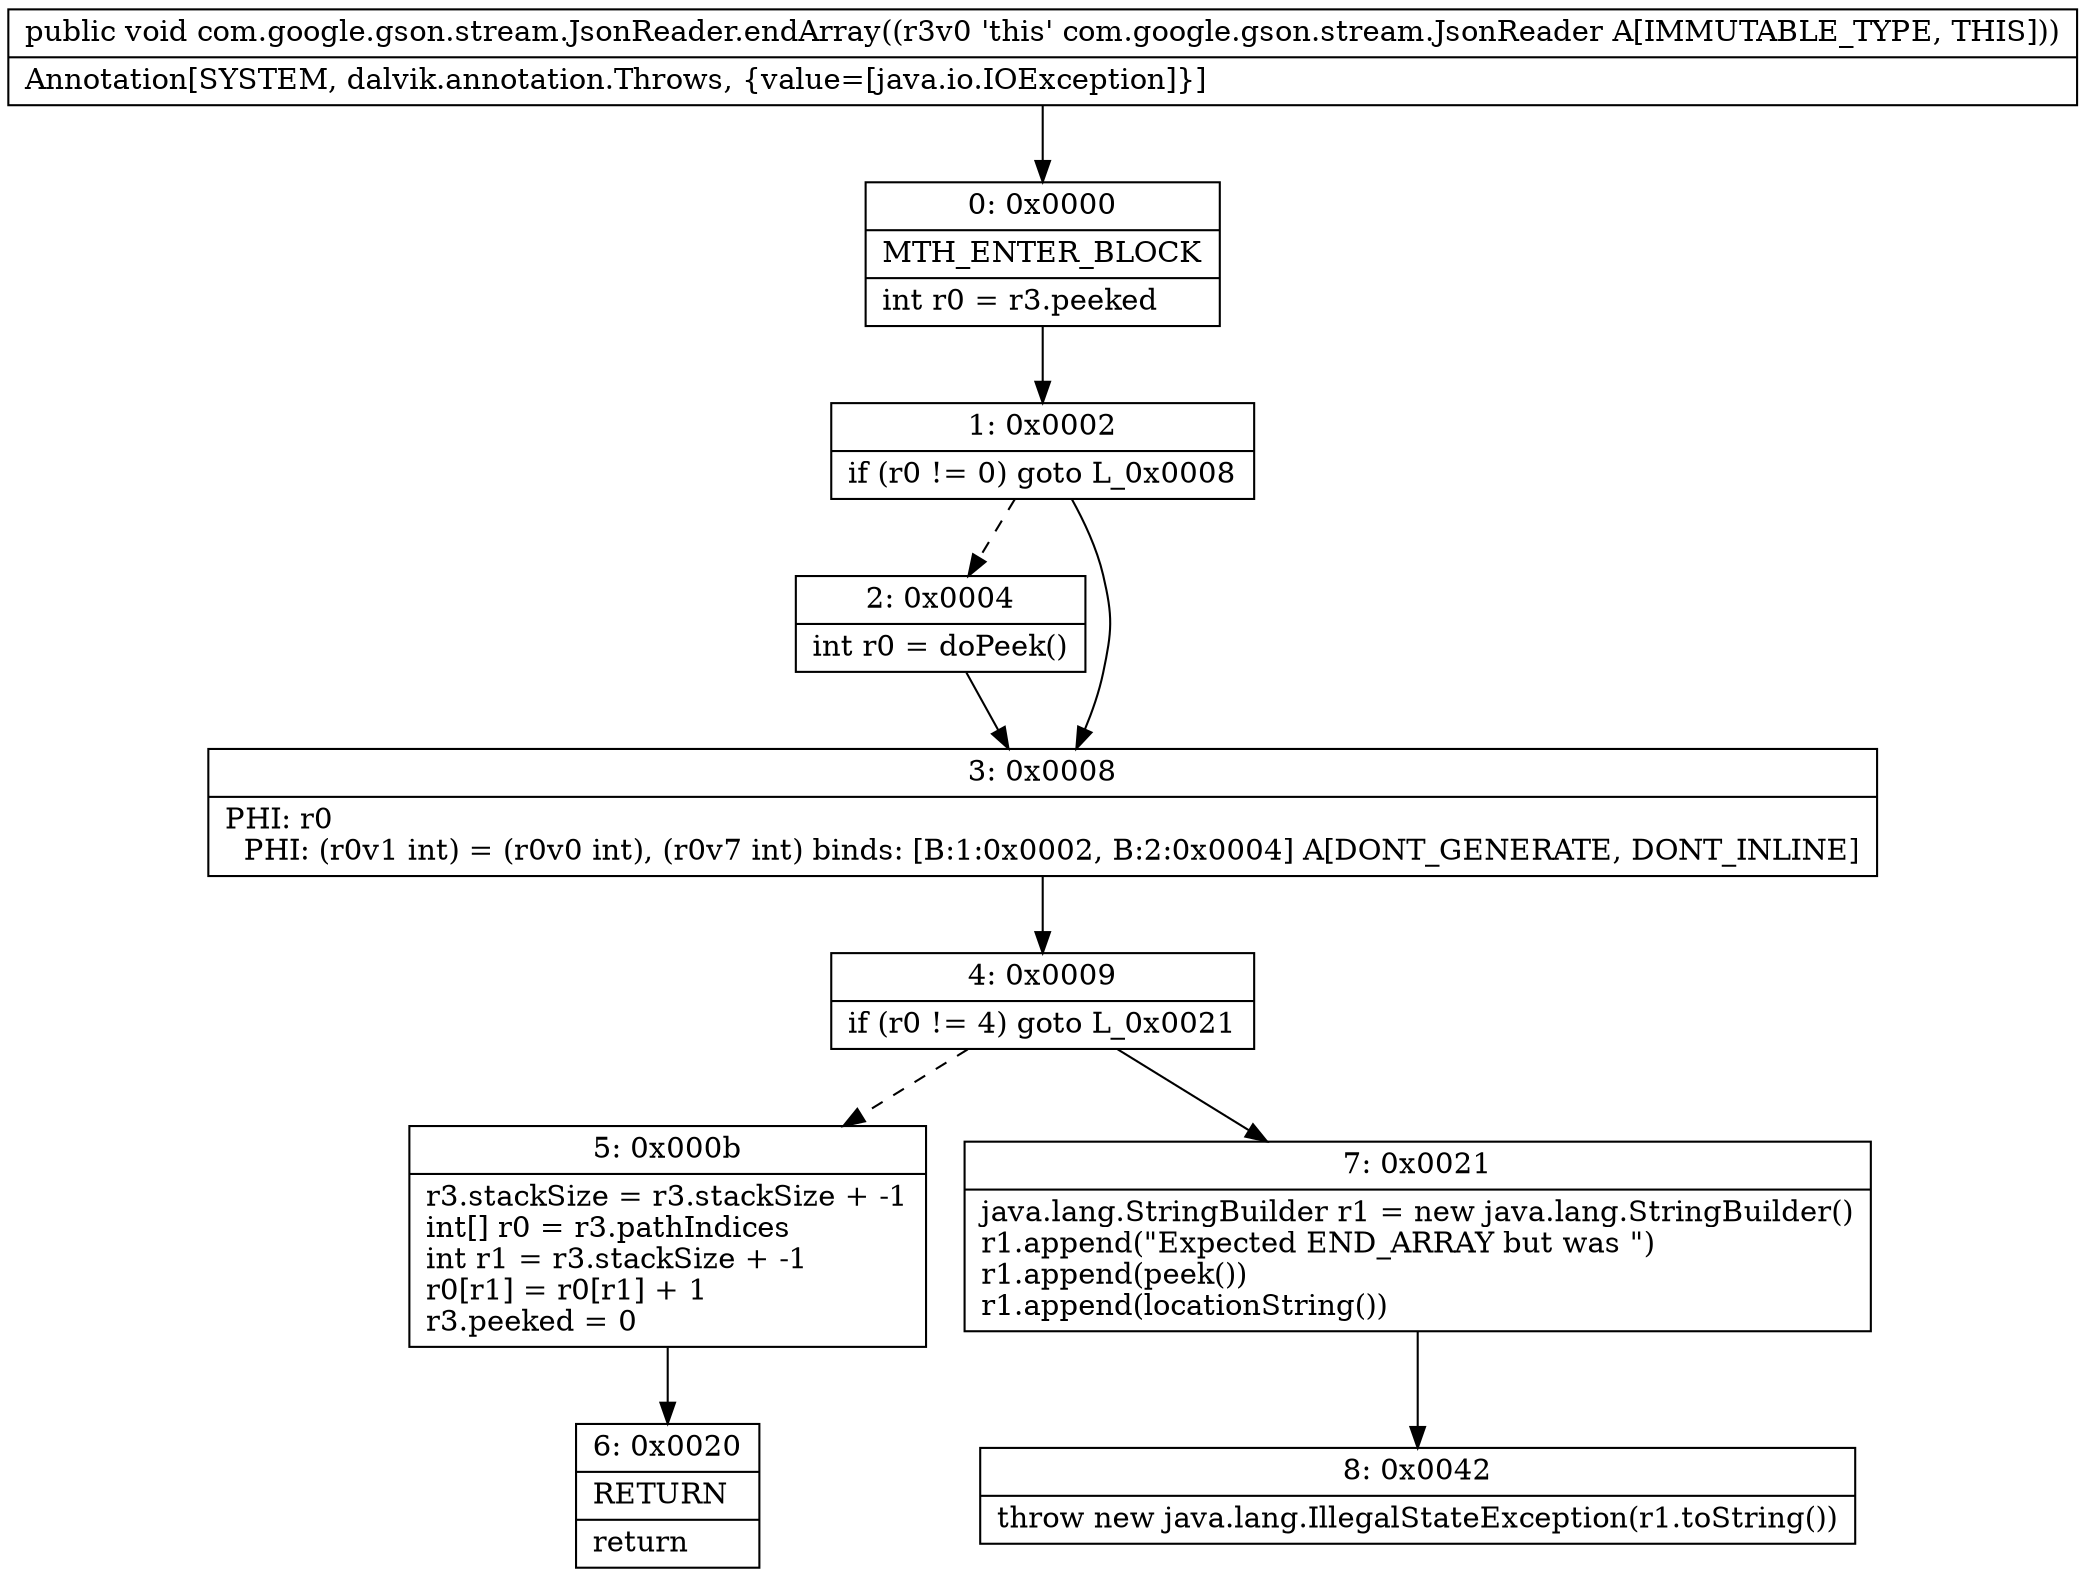 digraph "CFG forcom.google.gson.stream.JsonReader.endArray()V" {
Node_0 [shape=record,label="{0\:\ 0x0000|MTH_ENTER_BLOCK\l|int r0 = r3.peeked\l}"];
Node_1 [shape=record,label="{1\:\ 0x0002|if (r0 != 0) goto L_0x0008\l}"];
Node_2 [shape=record,label="{2\:\ 0x0004|int r0 = doPeek()\l}"];
Node_3 [shape=record,label="{3\:\ 0x0008|PHI: r0 \l  PHI: (r0v1 int) = (r0v0 int), (r0v7 int) binds: [B:1:0x0002, B:2:0x0004] A[DONT_GENERATE, DONT_INLINE]\l}"];
Node_4 [shape=record,label="{4\:\ 0x0009|if (r0 != 4) goto L_0x0021\l}"];
Node_5 [shape=record,label="{5\:\ 0x000b|r3.stackSize = r3.stackSize + \-1\lint[] r0 = r3.pathIndices\lint r1 = r3.stackSize + \-1\lr0[r1] = r0[r1] + 1\lr3.peeked = 0\l}"];
Node_6 [shape=record,label="{6\:\ 0x0020|RETURN\l|return\l}"];
Node_7 [shape=record,label="{7\:\ 0x0021|java.lang.StringBuilder r1 = new java.lang.StringBuilder()\lr1.append(\"Expected END_ARRAY but was \")\lr1.append(peek())\lr1.append(locationString())\l}"];
Node_8 [shape=record,label="{8\:\ 0x0042|throw new java.lang.IllegalStateException(r1.toString())\l}"];
MethodNode[shape=record,label="{public void com.google.gson.stream.JsonReader.endArray((r3v0 'this' com.google.gson.stream.JsonReader A[IMMUTABLE_TYPE, THIS]))  | Annotation[SYSTEM, dalvik.annotation.Throws, \{value=[java.io.IOException]\}]\l}"];
MethodNode -> Node_0;
Node_0 -> Node_1;
Node_1 -> Node_2[style=dashed];
Node_1 -> Node_3;
Node_2 -> Node_3;
Node_3 -> Node_4;
Node_4 -> Node_5[style=dashed];
Node_4 -> Node_7;
Node_5 -> Node_6;
Node_7 -> Node_8;
}

